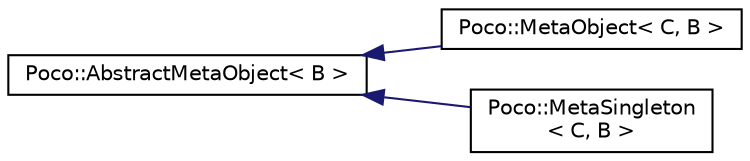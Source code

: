 digraph "Graphical Class Hierarchy"
{
 // LATEX_PDF_SIZE
  edge [fontname="Helvetica",fontsize="10",labelfontname="Helvetica",labelfontsize="10"];
  node [fontname="Helvetica",fontsize="10",shape=record];
  rankdir="LR";
  Node0 [label="Poco::AbstractMetaObject\< B \>",height=0.2,width=0.4,color="black", fillcolor="white", style="filled",URL="$classPoco_1_1AbstractMetaObject.html",tooltip=" "];
  Node0 -> Node1 [dir="back",color="midnightblue",fontsize="10",style="solid",fontname="Helvetica"];
  Node1 [label="Poco::MetaObject\< C, B \>",height=0.2,width=0.4,color="black", fillcolor="white", style="filled",URL="$classPoco_1_1MetaObject.html",tooltip=" "];
  Node0 -> Node2 [dir="back",color="midnightblue",fontsize="10",style="solid",fontname="Helvetica"];
  Node2 [label="Poco::MetaSingleton\l\< C, B \>",height=0.2,width=0.4,color="black", fillcolor="white", style="filled",URL="$classPoco_1_1MetaSingleton.html",tooltip=" "];
}
